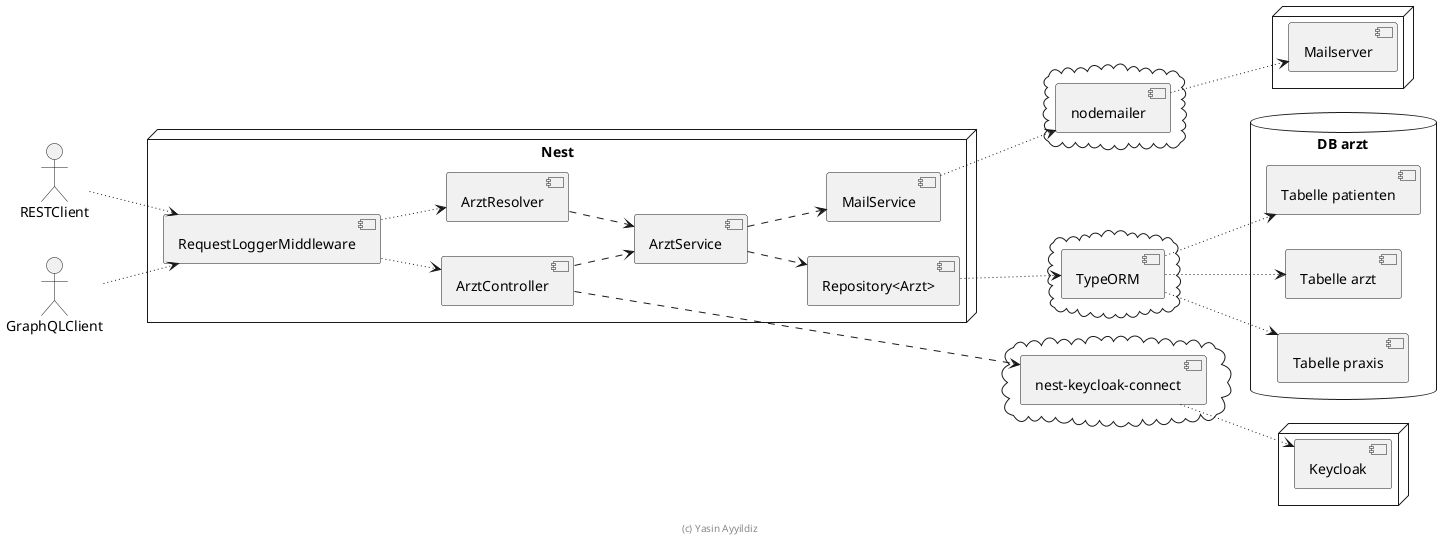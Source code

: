 ' Copyright (C) 2019 - present Juergen Zimmermann, Hochschule Karlsruhe
'
' This program is free software: you can redistribute it and/or modify
' it under the terms of the GNU General Public License as published by
' the Free Software Foundation, either version 3 of the License, or
' (at your option) any later version.
'
' This program is distributed in the hope that it will be useful,
' but WITHOUT ANY WARRANTY; without even the implied warranty of
' MERCHANTABILITY or FITNESS FOR A PARTICULAR PURPOSE.  See the
' GNU General Public License for more details.
'
' You should have received a copy of the GNU General Public License
' along with this program.  If not, see <https://www.gnu.org/licenses/>.

' Preview durch <Alt>d

@startuml Komponenten

left to right direction

actor RESTClient
actor GraphQLClient

node "Nest" {
  [RequestLoggerMiddleware]

  [ArztController]
  [ArztResolver]

  [ArztService]

  [Repository<Arzt>]

  [MailService]
}


cloud {
    [TypeORM]
}

cloud {
    [nest-keycloak-connect]
}

cloud {
    [nodemailer]
}

database "DB arzt" {
    [Tabelle arzt]
    [Tabelle praxis]
    [Tabelle patienten]
}

node {
    [Keycloak]
}

node {
    [Mailserver]
}

RESTClient ~~> [RequestLoggerMiddleware]
GraphQLClient ~~> [RequestLoggerMiddleware]

[RequestLoggerMiddleware] ~~> [ArztController]
[RequestLoggerMiddleware] ~~> [ArztResolver]

[ArztController] ..> [ArztService]
[ArztResolver] ..> [ArztService]
[ArztService] ..> [Repository<Arzt>]

[Repository<Arzt>] ~~> [TypeORM]
[TypeORM] ~~> [Tabelle arzt]
[TypeORM] ~~> [Tabelle praxis]
[TypeORM] ~~> [Tabelle patienten]

[ArztController] ..> [nest-keycloak-connect]
[nest-keycloak-connect] ~~> [Keycloak]

[ArztService] ..> [MailService]
[MailService] ~~> [nodemailer]
[nodemailer] ~~> [Mailserver]

[MailService] ~[hidden]~> [nest-keycloak-connect]

footer (c) Yasin Ayyildiz

@enduml
